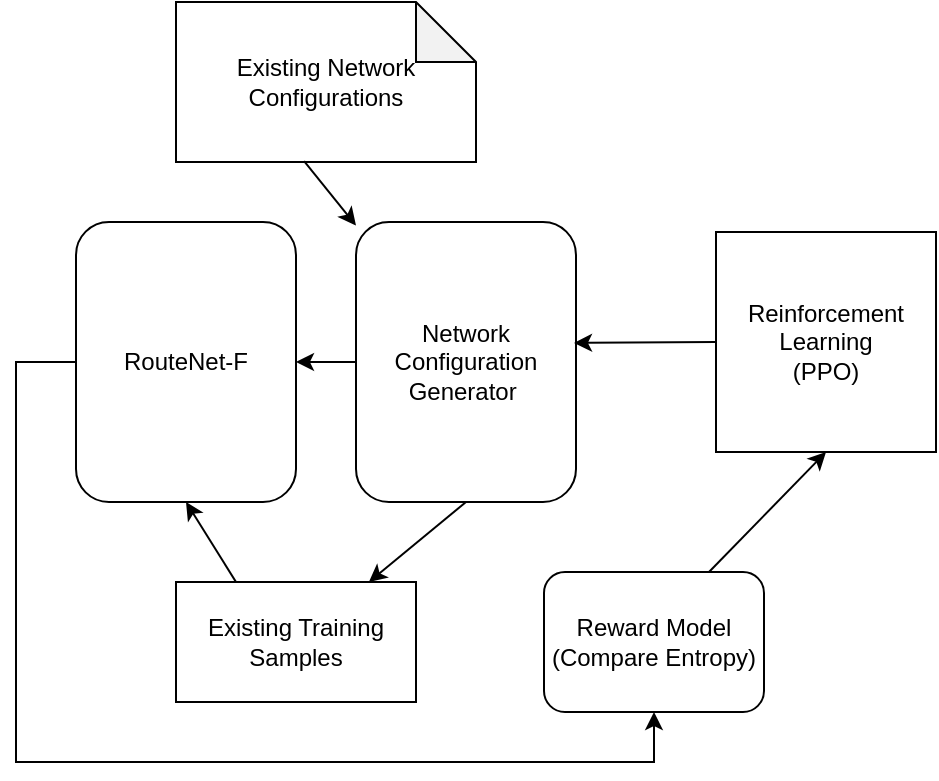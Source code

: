 <mxfile version="20.8.20" type="github">
  <diagram name="第 1 页" id="0LVPehOY_WrmLCmyi4WT">
    <mxGraphModel dx="954" dy="534" grid="1" gridSize="10" guides="1" tooltips="1" connect="1" arrows="1" fold="1" page="1" pageScale="1" pageWidth="827" pageHeight="1169" math="0" shadow="0">
      <root>
        <mxCell id="0" />
        <mxCell id="1" parent="0" />
        <mxCell id="HNwQTkgMW-BbUdKWEHss-1" value="Reinforcement Learning&lt;br&gt;(PPO)" style="whiteSpace=wrap;html=1;aspect=fixed;" vertex="1" parent="1">
          <mxGeometry x="500" y="175" width="110" height="110" as="geometry" />
        </mxCell>
        <mxCell id="HNwQTkgMW-BbUdKWEHss-2" value="Network Configuration Generator&amp;nbsp;" style="rounded=1;whiteSpace=wrap;html=1;" vertex="1" parent="1">
          <mxGeometry x="320" y="170" width="110" height="140" as="geometry" />
        </mxCell>
        <mxCell id="HNwQTkgMW-BbUdKWEHss-3" value="RouteNet-F" style="rounded=1;whiteSpace=wrap;html=1;" vertex="1" parent="1">
          <mxGeometry x="180" y="170" width="110" height="140" as="geometry" />
        </mxCell>
        <mxCell id="HNwQTkgMW-BbUdKWEHss-5" value="Existing Training Samples" style="rounded=0;whiteSpace=wrap;html=1;" vertex="1" parent="1">
          <mxGeometry x="230" y="350" width="120" height="60" as="geometry" />
        </mxCell>
        <mxCell id="HNwQTkgMW-BbUdKWEHss-6" value="Existing Network Configurations" style="shape=note;whiteSpace=wrap;html=1;backgroundOutline=1;darkOpacity=0.05;" vertex="1" parent="1">
          <mxGeometry x="230" y="60" width="150" height="80" as="geometry" />
        </mxCell>
        <mxCell id="HNwQTkgMW-BbUdKWEHss-7" value="Reward Model&lt;br&gt;(Compare Entropy)" style="rounded=1;whiteSpace=wrap;html=1;" vertex="1" parent="1">
          <mxGeometry x="414" y="345" width="110" height="70" as="geometry" />
        </mxCell>
        <mxCell id="HNwQTkgMW-BbUdKWEHss-8" value="" style="endArrow=classic;html=1;rounded=0;exitX=0.427;exitY=0.994;exitDx=0;exitDy=0;exitPerimeter=0;" edge="1" parent="1" source="HNwQTkgMW-BbUdKWEHss-6" target="HNwQTkgMW-BbUdKWEHss-2">
          <mxGeometry width="50" height="50" relative="1" as="geometry">
            <mxPoint x="390" y="240" as="sourcePoint" />
            <mxPoint x="440" y="190" as="targetPoint" />
          </mxGeometry>
        </mxCell>
        <mxCell id="HNwQTkgMW-BbUdKWEHss-9" value="" style="endArrow=classic;html=1;rounded=0;exitX=0.5;exitY=1;exitDx=0;exitDy=0;" edge="1" parent="1" source="HNwQTkgMW-BbUdKWEHss-2" target="HNwQTkgMW-BbUdKWEHss-5">
          <mxGeometry width="50" height="50" relative="1" as="geometry">
            <mxPoint x="304" y="150" as="sourcePoint" />
            <mxPoint x="330" y="182" as="targetPoint" />
          </mxGeometry>
        </mxCell>
        <mxCell id="HNwQTkgMW-BbUdKWEHss-11" value="" style="endArrow=classic;html=1;rounded=0;entryX=0.5;entryY=1;entryDx=0;entryDy=0;exitX=0.75;exitY=0;exitDx=0;exitDy=0;" edge="1" parent="1" source="HNwQTkgMW-BbUdKWEHss-7" target="HNwQTkgMW-BbUdKWEHss-1">
          <mxGeometry width="50" height="50" relative="1" as="geometry">
            <mxPoint x="520" y="350" as="sourcePoint" />
            <mxPoint x="424" y="390" as="targetPoint" />
          </mxGeometry>
        </mxCell>
        <mxCell id="HNwQTkgMW-BbUdKWEHss-12" value="" style="endArrow=classic;html=1;rounded=0;exitX=0;exitY=0.5;exitDx=0;exitDy=0;entryX=0.991;entryY=0.432;entryDx=0;entryDy=0;entryPerimeter=0;" edge="1" parent="1" source="HNwQTkgMW-BbUdKWEHss-1" target="HNwQTkgMW-BbUdKWEHss-2">
          <mxGeometry width="50" height="50" relative="1" as="geometry">
            <mxPoint x="534" y="355" as="sourcePoint" />
            <mxPoint x="565" y="290" as="targetPoint" />
          </mxGeometry>
        </mxCell>
        <mxCell id="HNwQTkgMW-BbUdKWEHss-13" value="" style="endArrow=classic;html=1;rounded=0;exitX=0;exitY=0.5;exitDx=0;exitDy=0;entryX=1;entryY=0.5;entryDx=0;entryDy=0;" edge="1" parent="1" source="HNwQTkgMW-BbUdKWEHss-2" target="HNwQTkgMW-BbUdKWEHss-3">
          <mxGeometry width="50" height="50" relative="1" as="geometry">
            <mxPoint x="304" y="150" as="sourcePoint" />
            <mxPoint x="330" y="182" as="targetPoint" />
          </mxGeometry>
        </mxCell>
        <mxCell id="HNwQTkgMW-BbUdKWEHss-14" value="" style="endArrow=classic;html=1;rounded=0;exitX=0.25;exitY=0;exitDx=0;exitDy=0;entryX=0.5;entryY=1;entryDx=0;entryDy=0;" edge="1" parent="1" source="HNwQTkgMW-BbUdKWEHss-5" target="HNwQTkgMW-BbUdKWEHss-3">
          <mxGeometry width="50" height="50" relative="1" as="geometry">
            <mxPoint x="330" y="250" as="sourcePoint" />
            <mxPoint x="300" y="330" as="targetPoint" />
          </mxGeometry>
        </mxCell>
        <mxCell id="HNwQTkgMW-BbUdKWEHss-15" value="" style="endArrow=classic;html=1;rounded=0;exitX=0;exitY=0.5;exitDx=0;exitDy=0;entryX=0.5;entryY=1;entryDx=0;entryDy=0;" edge="1" parent="1" source="HNwQTkgMW-BbUdKWEHss-3" target="HNwQTkgMW-BbUdKWEHss-7">
          <mxGeometry width="50" height="50" relative="1" as="geometry">
            <mxPoint x="390" y="240" as="sourcePoint" />
            <mxPoint x="590" y="430" as="targetPoint" />
            <Array as="points">
              <mxPoint x="150" y="240" />
              <mxPoint x="150" y="440" />
              <mxPoint x="469" y="440" />
            </Array>
          </mxGeometry>
        </mxCell>
      </root>
    </mxGraphModel>
  </diagram>
</mxfile>
